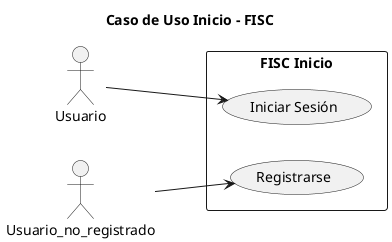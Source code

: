 @startuml

title Caso de Uso Inicio - FISC

left to right direction

actor Usuario as user
actor Usuario_no_registrado as user1

rectangle "FISC Inicio" {
    usecase "Iniciar Sesión" as iniciosesion
    usecase "Registrarse" as registro
}

user --> iniciosesion : ""
user1 --> registro : ""

@enduml

